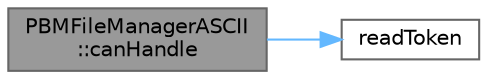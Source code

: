 digraph "PBMFileManagerASCII::canHandle"
{
 // INTERACTIVE_SVG=YES
 // LATEX_PDF_SIZE
  bgcolor="transparent";
  edge [fontname=Helvetica,fontsize=10,labelfontname=Helvetica,labelfontsize=10];
  node [fontname=Helvetica,fontsize=10,shape=box,height=0.2,width=0.4];
  rankdir="LR";
  Node1 [id="Node000001",label="PBMFileManagerASCII\l::canHandle",height=0.2,width=0.4,color="gray40", fillcolor="grey60", style="filled", fontcolor="black",tooltip="Checks if the file identifier is P1."];
  Node1 -> Node2 [id="edge1_Node000001_Node000002",color="steelblue1",style="solid",tooltip=" "];
  Node2 [id="Node000002",label="readToken",height=0.2,width=0.4,color="grey40", fillcolor="white", style="filled",URL="$_helpers_8hpp.html#aa0008db5b227ad5bfff9da4eac62157b",tooltip="Reads the next valid token from a PNM file input stream."];
}
